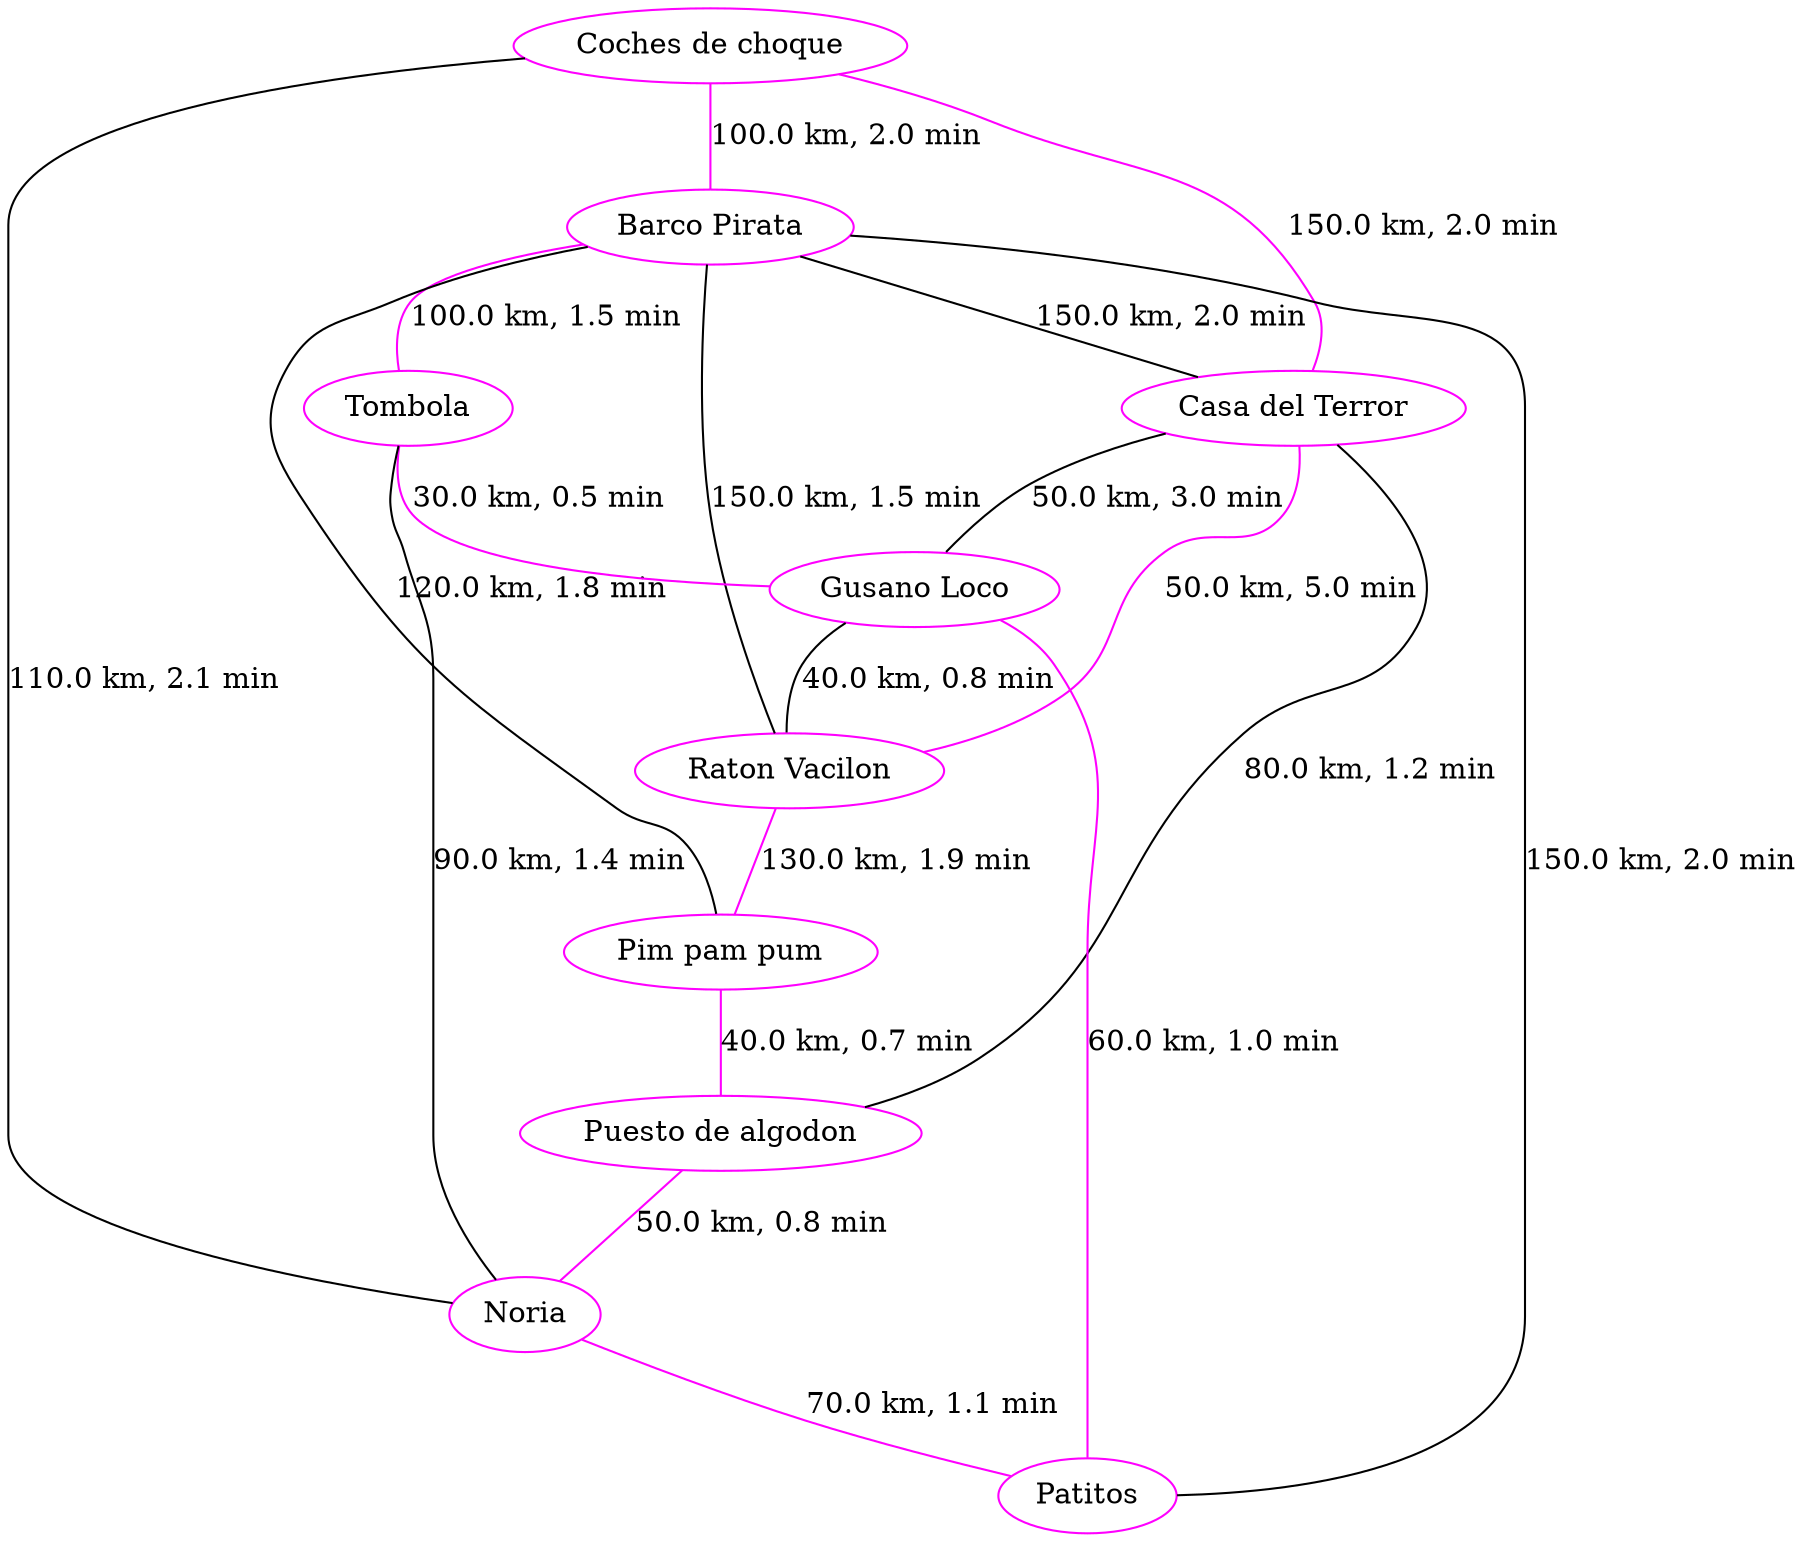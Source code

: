 strict graph G {
  1 [ color="magenta" label="Barco Pirata" ];
  2 [ color="magenta" label="Casa del Terror" ];
  3 [ color="magenta" label="Tombola" ];
  4 [ color="magenta" label="Gusano Loco" ];
  5 [ color="magenta" label="Raton Vacilon" ];
  6 [ color="magenta" label="Coches de choque" ];
  7 [ color="magenta" label="Pim pam pum" ];
  8 [ color="magenta" label="Puesto de algodon" ];
  9 [ color="magenta" label="Noria" ];
  10 [ color="magenta" label="Patitos" ];
  1 -- 2 [ color="black" label="150.0 km, 2.0 min" ];
  1 -- 3 [ color="magenta" label="100.0 km, 1.5 min" ];
  1 -- 5 [ color="black" label="150.0 km, 1.5 min" ];
  2 -- 5 [ color="magenta" label="50.0 km, 5.0 min" ];
  3 -- 4 [ color="magenta" label="30.0 km, 0.5 min" ];
  4 -- 5 [ color="black" label="40.0 km, 0.8 min" ];
  6 -- 2 [ color="magenta" label="150.0 km, 2.0 min" ];
  6 -- 1 [ color="magenta" label="100.0 km, 2.0 min" ];
  2 -- 4 [ color="black" label="50.0 km, 3.0 min" ];
  1 -- 7 [ color="black" label="120.0 km, 1.8 min" ];
  2 -- 8 [ color="black" label="80.0 km, 1.2 min" ];
  3 -- 9 [ color="black" label="90.0 km, 1.4 min" ];
  4 -- 10 [ color="magenta" label="60.0 km, 1.0 min" ];
  5 -- 7 [ color="magenta" label="130.0 km, 1.9 min" ];
  6 -- 9 [ color="black" label="110.0 km, 2.1 min" ];
  7 -- 8 [ color="magenta" label="40.0 km, 0.7 min" ];
  8 -- 9 [ color="magenta" label="50.0 km, 0.8 min" ];
  9 -- 10 [ color="magenta" label="70.0 km, 1.1 min" ];
  10 -- 1 [ color="black" label="150.0 km, 2.0 min" ];
}
